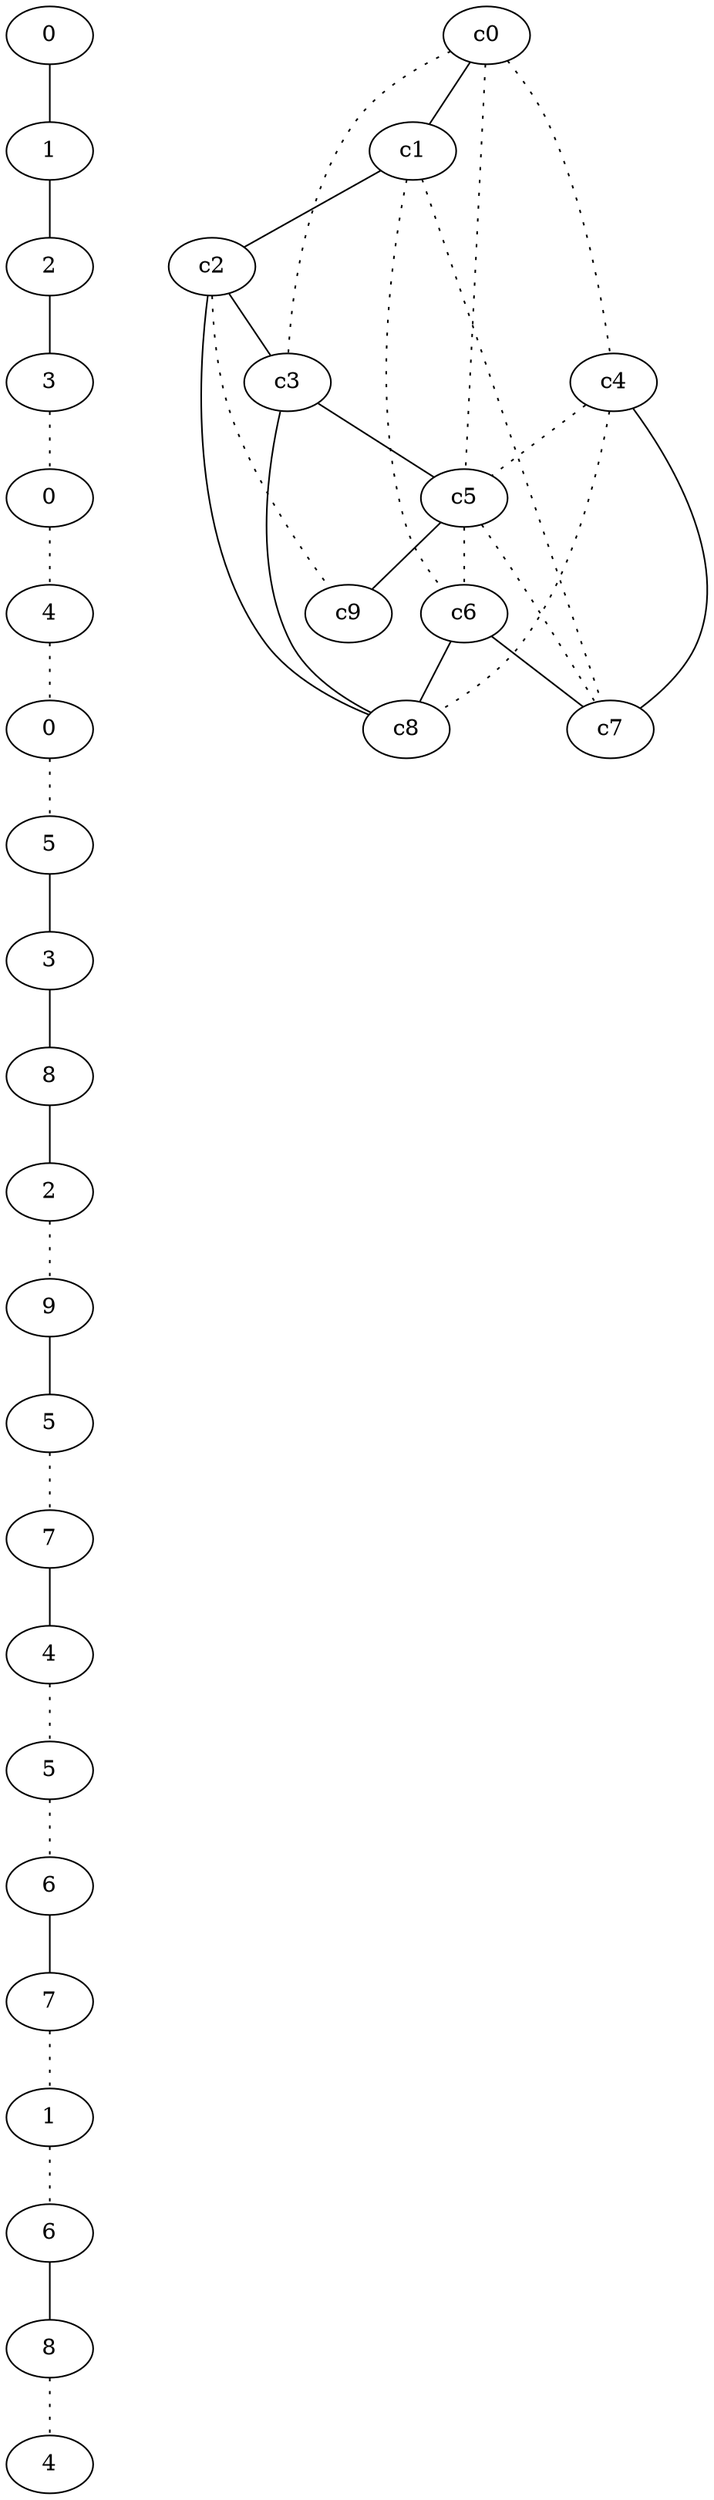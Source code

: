 graph {
a0[label=0];
a1[label=1];
a2[label=2];
a3[label=3];
a4[label=0];
a5[label=4];
a6[label=0];
a7[label=5];
a8[label=3];
a9[label=8];
a10[label=2];
a11[label=9];
a12[label=5];
a13[label=7];
a14[label=4];
a15[label=5];
a16[label=6];
a17[label=7];
a18[label=1];
a19[label=6];
a20[label=8];
a21[label=4];
a0 -- a1;
a1 -- a2;
a2 -- a3;
a3 -- a4 [style=dotted];
a4 -- a5 [style=dotted];
a5 -- a6 [style=dotted];
a6 -- a7 [style=dotted];
a7 -- a8;
a8 -- a9;
a9 -- a10;
a10 -- a11 [style=dotted];
a11 -- a12;
a12 -- a13 [style=dotted];
a13 -- a14;
a14 -- a15 [style=dotted];
a15 -- a16 [style=dotted];
a16 -- a17;
a17 -- a18 [style=dotted];
a18 -- a19 [style=dotted];
a19 -- a20;
a20 -- a21 [style=dotted];
c0 -- c1;
c0 -- c3 [style=dotted];
c0 -- c4 [style=dotted];
c0 -- c5 [style=dotted];
c1 -- c2;
c1 -- c6 [style=dotted];
c1 -- c7 [style=dotted];
c2 -- c3;
c2 -- c8;
c2 -- c9 [style=dotted];
c3 -- c5;
c3 -- c8;
c4 -- c5 [style=dotted];
c4 -- c7;
c4 -- c8 [style=dotted];
c5 -- c6 [style=dotted];
c5 -- c7 [style=dotted];
c5 -- c9;
c6 -- c7;
c6 -- c8;
}
